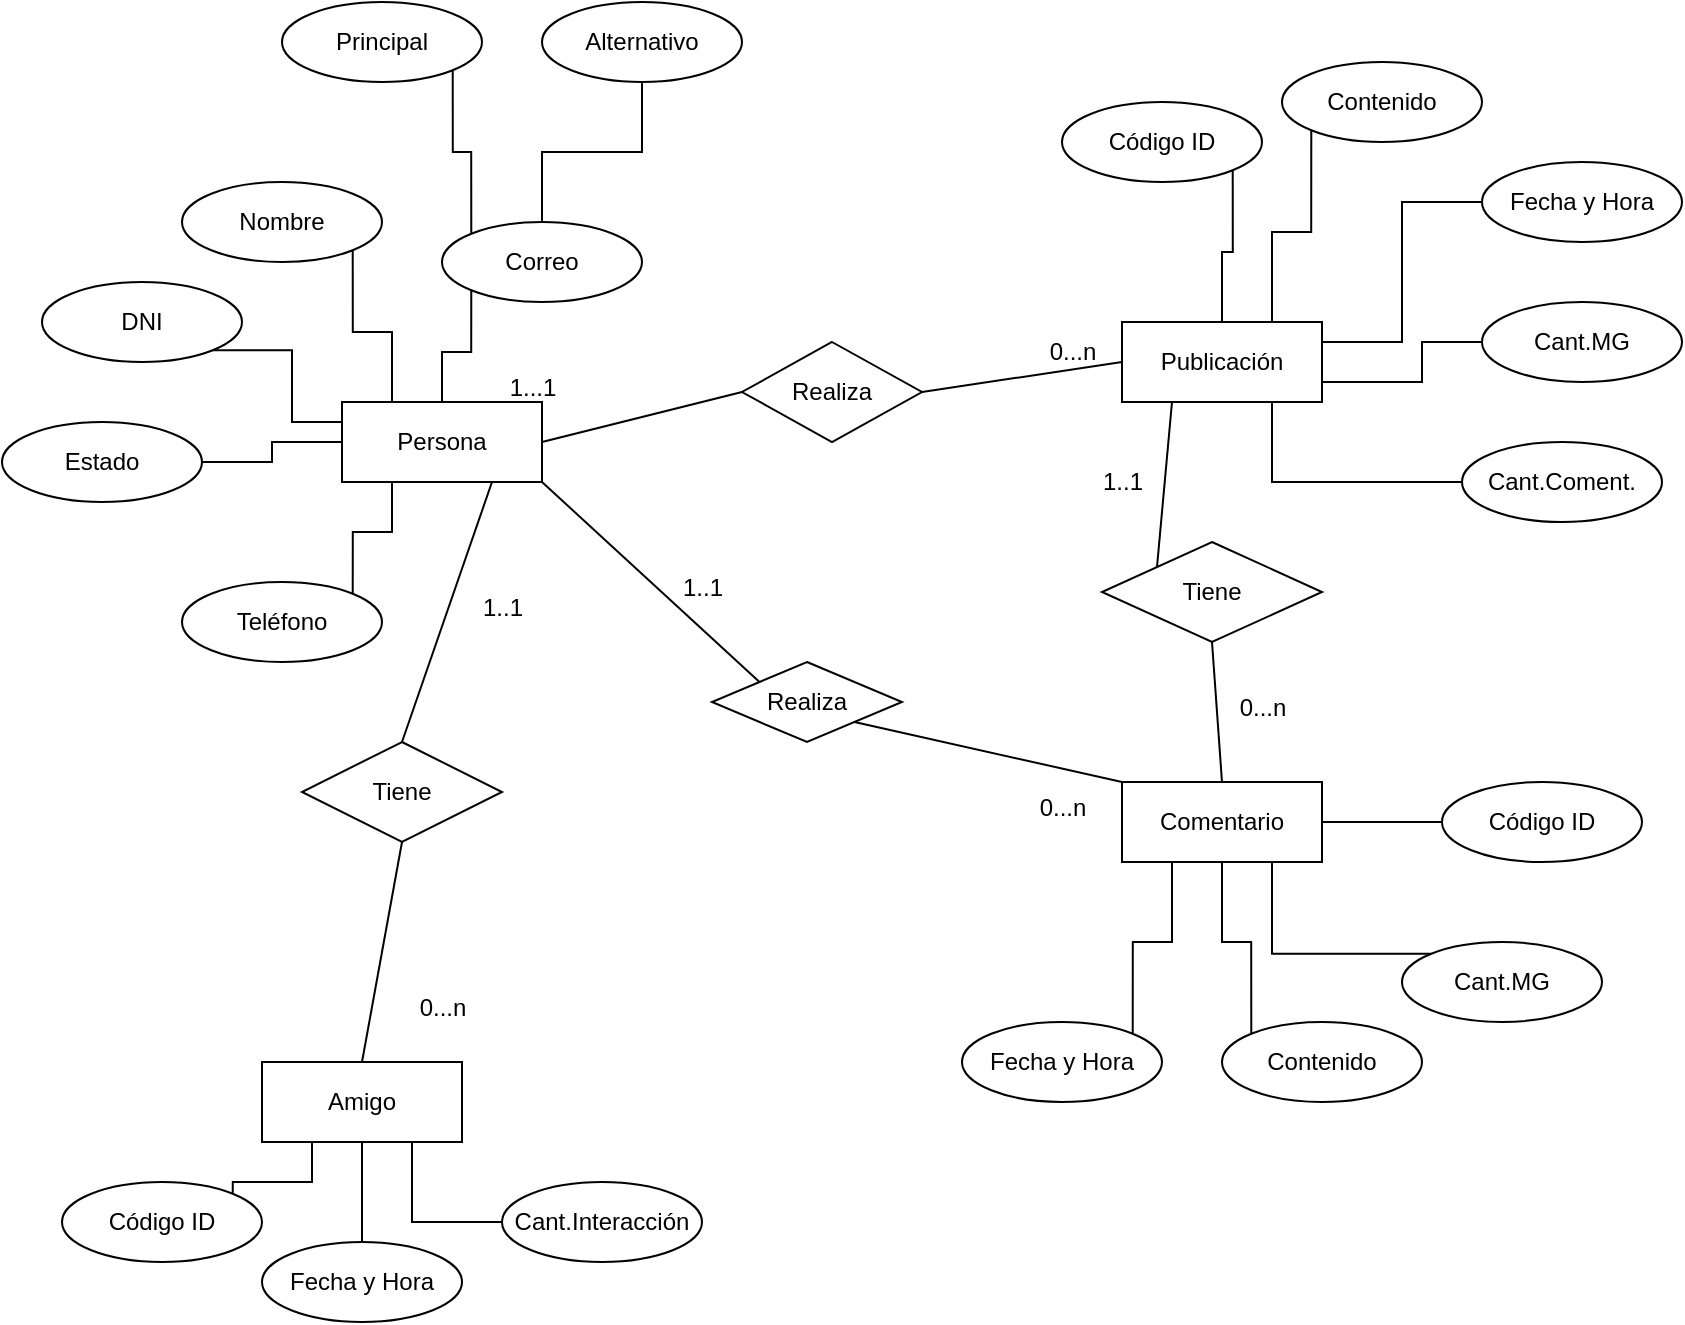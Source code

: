 <mxfile version="24.2.8" type="github">
  <diagram id="R2lEEEUBdFMjLlhIrx00" name="Page-1">
    <mxGraphModel dx="1393" dy="766" grid="1" gridSize="10" guides="1" tooltips="1" connect="1" arrows="1" fold="1" page="1" pageScale="1" pageWidth="850" pageHeight="1100" math="0" shadow="0" extFonts="Permanent Marker^https://fonts.googleapis.com/css?family=Permanent+Marker">
      <root>
        <mxCell id="0" />
        <mxCell id="1" parent="0" />
        <mxCell id="XhaWbLBJsU4I6IuAYwKj-48" style="edgeStyle=none;rounded=0;orthogonalLoop=1;jettySize=auto;html=1;exitX=1;exitY=0.5;exitDx=0;exitDy=0;entryX=0;entryY=0.5;entryDx=0;entryDy=0;endArrow=none;endFill=0;" parent="1" source="XhaWbLBJsU4I6IuAYwKj-1" target="XhaWbLBJsU4I6IuAYwKj-45" edge="1">
          <mxGeometry relative="1" as="geometry" />
        </mxCell>
        <mxCell id="XhaWbLBJsU4I6IuAYwKj-52" style="edgeStyle=none;rounded=0;orthogonalLoop=1;jettySize=auto;html=1;exitX=1;exitY=1;exitDx=0;exitDy=0;entryX=0;entryY=0;entryDx=0;entryDy=0;endArrow=none;endFill=0;" parent="1" source="XhaWbLBJsU4I6IuAYwKj-1" target="XhaWbLBJsU4I6IuAYwKj-46" edge="1">
          <mxGeometry relative="1" as="geometry" />
        </mxCell>
        <mxCell id="XhaWbLBJsU4I6IuAYwKj-1" value="Persona" style="whiteSpace=wrap;html=1;align=center;" parent="1" vertex="1">
          <mxGeometry x="180" y="240" width="100" height="40" as="geometry" />
        </mxCell>
        <mxCell id="XhaWbLBJsU4I6IuAYwKj-2" value="Publicación" style="whiteSpace=wrap;html=1;align=center;" parent="1" vertex="1">
          <mxGeometry x="570" y="200" width="100" height="40" as="geometry" />
        </mxCell>
        <mxCell id="XhaWbLBJsU4I6IuAYwKj-3" value="Amigo" style="whiteSpace=wrap;html=1;align=center;" parent="1" vertex="1">
          <mxGeometry x="140" y="570" width="100" height="40" as="geometry" />
        </mxCell>
        <mxCell id="XhaWbLBJsU4I6IuAYwKj-54" style="edgeStyle=none;rounded=0;orthogonalLoop=1;jettySize=auto;html=1;exitX=0.5;exitY=0;exitDx=0;exitDy=0;entryX=0.5;entryY=1;entryDx=0;entryDy=0;endArrow=none;endFill=0;" parent="1" source="XhaWbLBJsU4I6IuAYwKj-4" target="XhaWbLBJsU4I6IuAYwKj-47" edge="1">
          <mxGeometry relative="1" as="geometry" />
        </mxCell>
        <mxCell id="XhaWbLBJsU4I6IuAYwKj-4" value="Comentario" style="whiteSpace=wrap;html=1;align=center;" parent="1" vertex="1">
          <mxGeometry x="570" y="430" width="100" height="40" as="geometry" />
        </mxCell>
        <mxCell id="XhaWbLBJsU4I6IuAYwKj-34" style="edgeStyle=orthogonalEdgeStyle;rounded=0;orthogonalLoop=1;jettySize=auto;html=1;exitX=1;exitY=1;exitDx=0;exitDy=0;entryX=0;entryY=0.25;entryDx=0;entryDy=0;endArrow=none;endFill=0;" parent="1" source="XhaWbLBJsU4I6IuAYwKj-5" target="XhaWbLBJsU4I6IuAYwKj-1" edge="1">
          <mxGeometry relative="1" as="geometry" />
        </mxCell>
        <mxCell id="XhaWbLBJsU4I6IuAYwKj-5" value="DNI" style="ellipse;whiteSpace=wrap;html=1;align=center;" parent="1" vertex="1">
          <mxGeometry x="30" y="180" width="100" height="40" as="geometry" />
        </mxCell>
        <mxCell id="XhaWbLBJsU4I6IuAYwKj-32" style="edgeStyle=orthogonalEdgeStyle;rounded=0;orthogonalLoop=1;jettySize=auto;html=1;exitX=1;exitY=1;exitDx=0;exitDy=0;entryX=0.25;entryY=0;entryDx=0;entryDy=0;endArrow=none;endFill=0;" parent="1" source="XhaWbLBJsU4I6IuAYwKj-6" target="XhaWbLBJsU4I6IuAYwKj-1" edge="1">
          <mxGeometry relative="1" as="geometry" />
        </mxCell>
        <mxCell id="XhaWbLBJsU4I6IuAYwKj-6" value="Nombre" style="ellipse;whiteSpace=wrap;html=1;align=center;" parent="1" vertex="1">
          <mxGeometry x="100" y="130" width="100" height="40" as="geometry" />
        </mxCell>
        <mxCell id="XhaWbLBJsU4I6IuAYwKj-37" style="edgeStyle=orthogonalEdgeStyle;rounded=0;orthogonalLoop=1;jettySize=auto;html=1;exitX=1;exitY=0;exitDx=0;exitDy=0;entryX=0.25;entryY=1;entryDx=0;entryDy=0;endArrow=none;endFill=0;" parent="1" source="XhaWbLBJsU4I6IuAYwKj-7" target="XhaWbLBJsU4I6IuAYwKj-1" edge="1">
          <mxGeometry relative="1" as="geometry" />
        </mxCell>
        <mxCell id="XhaWbLBJsU4I6IuAYwKj-7" value="Teléfono" style="ellipse;whiteSpace=wrap;html=1;align=center;" parent="1" vertex="1">
          <mxGeometry x="100" y="330" width="100" height="40" as="geometry" />
        </mxCell>
        <mxCell id="XhaWbLBJsU4I6IuAYwKj-30" style="edgeStyle=orthogonalEdgeStyle;rounded=0;orthogonalLoop=1;jettySize=auto;html=1;exitX=0.5;exitY=0;exitDx=0;exitDy=0;entryX=0.5;entryY=1;entryDx=0;entryDy=0;endArrow=none;endFill=0;" parent="1" source="XhaWbLBJsU4I6IuAYwKj-66" target="XhaWbLBJsU4I6IuAYwKj-9" edge="1">
          <mxGeometry relative="1" as="geometry">
            <mxPoint x="305.355" y="155.858" as="sourcePoint" />
          </mxGeometry>
        </mxCell>
        <mxCell id="XhaWbLBJsU4I6IuAYwKj-31" style="edgeStyle=orthogonalEdgeStyle;rounded=0;orthogonalLoop=1;jettySize=auto;html=1;exitX=0;exitY=0;exitDx=0;exitDy=0;entryX=1;entryY=1;entryDx=0;entryDy=0;endArrow=none;endFill=0;" parent="1" source="XhaWbLBJsU4I6IuAYwKj-66" target="XhaWbLBJsU4I6IuAYwKj-10" edge="1">
          <mxGeometry relative="1" as="geometry">
            <mxPoint x="234.645" y="155.858" as="sourcePoint" />
          </mxGeometry>
        </mxCell>
        <mxCell id="XhaWbLBJsU4I6IuAYwKj-33" style="edgeStyle=orthogonalEdgeStyle;rounded=0;orthogonalLoop=1;jettySize=auto;html=1;exitX=0;exitY=1;exitDx=0;exitDy=0;entryX=0.5;entryY=0;entryDx=0;entryDy=0;endArrow=none;endFill=0;" parent="1" source="XhaWbLBJsU4I6IuAYwKj-66" target="XhaWbLBJsU4I6IuAYwKj-1" edge="1">
          <mxGeometry relative="1" as="geometry">
            <mxPoint x="234.645" y="184.142" as="sourcePoint" />
          </mxGeometry>
        </mxCell>
        <mxCell id="XhaWbLBJsU4I6IuAYwKj-9" value="Alternativo" style="ellipse;whiteSpace=wrap;html=1;align=center;" parent="1" vertex="1">
          <mxGeometry x="280" y="40" width="100" height="40" as="geometry" />
        </mxCell>
        <mxCell id="XhaWbLBJsU4I6IuAYwKj-10" value="Principal" style="ellipse;whiteSpace=wrap;html=1;align=center;" parent="1" vertex="1">
          <mxGeometry x="150" y="40" width="100" height="40" as="geometry" />
        </mxCell>
        <mxCell id="XhaWbLBJsU4I6IuAYwKj-35" value="" style="edgeStyle=orthogonalEdgeStyle;rounded=0;orthogonalLoop=1;jettySize=auto;html=1;endArrow=none;endFill=0;" parent="1" source="XhaWbLBJsU4I6IuAYwKj-11" target="XhaWbLBJsU4I6IuAYwKj-1" edge="1">
          <mxGeometry relative="1" as="geometry" />
        </mxCell>
        <mxCell id="XhaWbLBJsU4I6IuAYwKj-11" value="Estado" style="ellipse;whiteSpace=wrap;html=1;align=center;" parent="1" vertex="1">
          <mxGeometry x="10" y="250" width="100" height="40" as="geometry" />
        </mxCell>
        <mxCell id="XhaWbLBJsU4I6IuAYwKj-26" style="edgeStyle=orthogonalEdgeStyle;rounded=0;orthogonalLoop=1;jettySize=auto;html=1;exitX=0;exitY=0.5;exitDx=0;exitDy=0;entryX=1;entryY=0.75;entryDx=0;entryDy=0;endArrow=none;endFill=0;" parent="1" source="XhaWbLBJsU4I6IuAYwKj-12" target="XhaWbLBJsU4I6IuAYwKj-2" edge="1">
          <mxGeometry relative="1" as="geometry">
            <Array as="points">
              <mxPoint x="720" y="210" />
              <mxPoint x="720" y="230" />
            </Array>
          </mxGeometry>
        </mxCell>
        <mxCell id="XhaWbLBJsU4I6IuAYwKj-12" value="Cant.MG" style="ellipse;whiteSpace=wrap;html=1;align=center;" parent="1" vertex="1">
          <mxGeometry x="750" y="190" width="100" height="40" as="geometry" />
        </mxCell>
        <mxCell id="XhaWbLBJsU4I6IuAYwKj-29" style="edgeStyle=orthogonalEdgeStyle;rounded=0;orthogonalLoop=1;jettySize=auto;html=1;exitX=1;exitY=1;exitDx=0;exitDy=0;entryX=0.5;entryY=0;entryDx=0;entryDy=0;endArrow=none;endFill=0;" parent="1" source="XhaWbLBJsU4I6IuAYwKj-13" target="XhaWbLBJsU4I6IuAYwKj-2" edge="1">
          <mxGeometry relative="1" as="geometry" />
        </mxCell>
        <mxCell id="XhaWbLBJsU4I6IuAYwKj-13" value="Código ID" style="ellipse;whiteSpace=wrap;html=1;align=center;" parent="1" vertex="1">
          <mxGeometry x="540" y="90" width="100" height="40" as="geometry" />
        </mxCell>
        <mxCell id="XhaWbLBJsU4I6IuAYwKj-28" style="edgeStyle=orthogonalEdgeStyle;rounded=0;orthogonalLoop=1;jettySize=auto;html=1;exitX=0;exitY=1;exitDx=0;exitDy=0;entryX=0.75;entryY=0;entryDx=0;entryDy=0;endArrow=none;endFill=0;" parent="1" source="XhaWbLBJsU4I6IuAYwKj-14" target="XhaWbLBJsU4I6IuAYwKj-2" edge="1">
          <mxGeometry relative="1" as="geometry" />
        </mxCell>
        <mxCell id="XhaWbLBJsU4I6IuAYwKj-14" value="Contenido" style="ellipse;whiteSpace=wrap;html=1;align=center;" parent="1" vertex="1">
          <mxGeometry x="650" y="70" width="100" height="40" as="geometry" />
        </mxCell>
        <mxCell id="XhaWbLBJsU4I6IuAYwKj-27" style="edgeStyle=orthogonalEdgeStyle;rounded=0;orthogonalLoop=1;jettySize=auto;html=1;exitX=0;exitY=0.5;exitDx=0;exitDy=0;entryX=1;entryY=0.25;entryDx=0;entryDy=0;endArrow=none;endFill=0;" parent="1" source="XhaWbLBJsU4I6IuAYwKj-15" target="XhaWbLBJsU4I6IuAYwKj-2" edge="1">
          <mxGeometry relative="1" as="geometry" />
        </mxCell>
        <mxCell id="XhaWbLBJsU4I6IuAYwKj-15" value="Fecha y Hora" style="ellipse;whiteSpace=wrap;html=1;align=center;" parent="1" vertex="1">
          <mxGeometry x="750" y="120" width="100" height="40" as="geometry" />
        </mxCell>
        <mxCell id="XhaWbLBJsU4I6IuAYwKj-25" style="edgeStyle=orthogonalEdgeStyle;rounded=0;orthogonalLoop=1;jettySize=auto;html=1;exitX=0;exitY=0.5;exitDx=0;exitDy=0;entryX=0.75;entryY=1;entryDx=0;entryDy=0;endArrow=none;endFill=0;" parent="1" source="XhaWbLBJsU4I6IuAYwKj-16" target="XhaWbLBJsU4I6IuAYwKj-2" edge="1">
          <mxGeometry relative="1" as="geometry" />
        </mxCell>
        <mxCell id="XhaWbLBJsU4I6IuAYwKj-16" value="Cant.Coment." style="ellipse;whiteSpace=wrap;html=1;align=center;" parent="1" vertex="1">
          <mxGeometry x="740" y="260" width="100" height="40" as="geometry" />
        </mxCell>
        <mxCell id="XhaWbLBJsU4I6IuAYwKj-21" style="edgeStyle=orthogonalEdgeStyle;rounded=0;orthogonalLoop=1;jettySize=auto;html=1;exitX=1;exitY=0;exitDx=0;exitDy=0;entryX=0.25;entryY=1;entryDx=0;entryDy=0;endArrow=none;endFill=0;" parent="1" source="XhaWbLBJsU4I6IuAYwKj-17" target="XhaWbLBJsU4I6IuAYwKj-4" edge="1">
          <mxGeometry relative="1" as="geometry" />
        </mxCell>
        <mxCell id="XhaWbLBJsU4I6IuAYwKj-17" value="Fecha y Hora" style="ellipse;whiteSpace=wrap;html=1;align=center;" parent="1" vertex="1">
          <mxGeometry x="490" y="550" width="100" height="40" as="geometry" />
        </mxCell>
        <mxCell id="XhaWbLBJsU4I6IuAYwKj-23" style="edgeStyle=orthogonalEdgeStyle;rounded=0;orthogonalLoop=1;jettySize=auto;html=1;exitX=0;exitY=0;exitDx=0;exitDy=0;entryX=0.75;entryY=1;entryDx=0;entryDy=0;endArrow=none;endFill=0;" parent="1" source="XhaWbLBJsU4I6IuAYwKj-18" target="XhaWbLBJsU4I6IuAYwKj-4" edge="1">
          <mxGeometry relative="1" as="geometry" />
        </mxCell>
        <mxCell id="XhaWbLBJsU4I6IuAYwKj-18" value="Cant.MG" style="ellipse;whiteSpace=wrap;html=1;align=center;" parent="1" vertex="1">
          <mxGeometry x="710" y="510" width="100" height="40" as="geometry" />
        </mxCell>
        <mxCell id="XhaWbLBJsU4I6IuAYwKj-24" style="edgeStyle=orthogonalEdgeStyle;rounded=0;orthogonalLoop=1;jettySize=auto;html=1;exitX=0;exitY=0.5;exitDx=0;exitDy=0;entryX=1;entryY=0.5;entryDx=0;entryDy=0;endArrow=none;endFill=0;" parent="1" source="XhaWbLBJsU4I6IuAYwKj-19" target="XhaWbLBJsU4I6IuAYwKj-4" edge="1">
          <mxGeometry relative="1" as="geometry" />
        </mxCell>
        <mxCell id="XhaWbLBJsU4I6IuAYwKj-19" value="Código ID" style="ellipse;whiteSpace=wrap;html=1;align=center;" parent="1" vertex="1">
          <mxGeometry x="730" y="430" width="100" height="40" as="geometry" />
        </mxCell>
        <mxCell id="XhaWbLBJsU4I6IuAYwKj-22" style="edgeStyle=orthogonalEdgeStyle;rounded=0;orthogonalLoop=1;jettySize=auto;html=1;exitX=0;exitY=0;exitDx=0;exitDy=0;entryX=0.5;entryY=1;entryDx=0;entryDy=0;endArrow=none;endFill=0;" parent="1" source="XhaWbLBJsU4I6IuAYwKj-20" target="XhaWbLBJsU4I6IuAYwKj-4" edge="1">
          <mxGeometry relative="1" as="geometry" />
        </mxCell>
        <mxCell id="XhaWbLBJsU4I6IuAYwKj-20" value="Contenido" style="ellipse;whiteSpace=wrap;html=1;align=center;" parent="1" vertex="1">
          <mxGeometry x="620" y="550" width="100" height="40" as="geometry" />
        </mxCell>
        <mxCell id="XhaWbLBJsU4I6IuAYwKj-43" style="edgeStyle=orthogonalEdgeStyle;rounded=0;orthogonalLoop=1;jettySize=auto;html=1;exitX=1;exitY=0;exitDx=0;exitDy=0;entryX=0.25;entryY=1;entryDx=0;entryDy=0;endArrow=none;endFill=0;" parent="1" source="XhaWbLBJsU4I6IuAYwKj-38" target="XhaWbLBJsU4I6IuAYwKj-3" edge="1">
          <mxGeometry relative="1" as="geometry">
            <Array as="points">
              <mxPoint x="125" y="630" />
              <mxPoint x="165" y="630" />
            </Array>
          </mxGeometry>
        </mxCell>
        <mxCell id="XhaWbLBJsU4I6IuAYwKj-38" value="Código ID" style="ellipse;whiteSpace=wrap;html=1;align=center;" parent="1" vertex="1">
          <mxGeometry x="40" y="630" width="100" height="40" as="geometry" />
        </mxCell>
        <mxCell id="XhaWbLBJsU4I6IuAYwKj-42" value="" style="edgeStyle=orthogonalEdgeStyle;rounded=0;orthogonalLoop=1;jettySize=auto;html=1;endArrow=none;endFill=0;" parent="1" source="XhaWbLBJsU4I6IuAYwKj-39" target="XhaWbLBJsU4I6IuAYwKj-3" edge="1">
          <mxGeometry relative="1" as="geometry" />
        </mxCell>
        <mxCell id="XhaWbLBJsU4I6IuAYwKj-39" value="Fecha y Hora" style="ellipse;whiteSpace=wrap;html=1;align=center;" parent="1" vertex="1">
          <mxGeometry x="140" y="660" width="100" height="40" as="geometry" />
        </mxCell>
        <mxCell id="XhaWbLBJsU4I6IuAYwKj-41" style="edgeStyle=orthogonalEdgeStyle;rounded=0;orthogonalLoop=1;jettySize=auto;html=1;exitX=0;exitY=0.5;exitDx=0;exitDy=0;entryX=0.75;entryY=1;entryDx=0;entryDy=0;endArrow=none;endFill=0;" parent="1" source="XhaWbLBJsU4I6IuAYwKj-40" target="XhaWbLBJsU4I6IuAYwKj-3" edge="1">
          <mxGeometry relative="1" as="geometry" />
        </mxCell>
        <mxCell id="XhaWbLBJsU4I6IuAYwKj-40" value="Cant.Interacción" style="ellipse;whiteSpace=wrap;html=1;align=center;" parent="1" vertex="1">
          <mxGeometry x="260" y="630" width="100" height="40" as="geometry" />
        </mxCell>
        <mxCell id="XhaWbLBJsU4I6IuAYwKj-50" style="edgeStyle=none;rounded=0;orthogonalLoop=1;jettySize=auto;html=1;exitX=0.5;exitY=0;exitDx=0;exitDy=0;entryX=0.75;entryY=1;entryDx=0;entryDy=0;endArrow=none;endFill=0;" parent="1" source="XhaWbLBJsU4I6IuAYwKj-44" target="XhaWbLBJsU4I6IuAYwKj-1" edge="1">
          <mxGeometry relative="1" as="geometry" />
        </mxCell>
        <mxCell id="XhaWbLBJsU4I6IuAYwKj-51" style="edgeStyle=none;rounded=0;orthogonalLoop=1;jettySize=auto;html=1;exitX=0.5;exitY=1;exitDx=0;exitDy=0;entryX=0.5;entryY=0;entryDx=0;entryDy=0;endArrow=none;endFill=0;" parent="1" source="XhaWbLBJsU4I6IuAYwKj-44" target="XhaWbLBJsU4I6IuAYwKj-3" edge="1">
          <mxGeometry relative="1" as="geometry" />
        </mxCell>
        <mxCell id="XhaWbLBJsU4I6IuAYwKj-44" value="Tiene" style="shape=rhombus;perimeter=rhombusPerimeter;whiteSpace=wrap;html=1;align=center;" parent="1" vertex="1">
          <mxGeometry x="160" y="410" width="100" height="50" as="geometry" />
        </mxCell>
        <mxCell id="XhaWbLBJsU4I6IuAYwKj-49" style="edgeStyle=none;rounded=0;orthogonalLoop=1;jettySize=auto;html=1;exitX=1;exitY=0.5;exitDx=0;exitDy=0;entryX=0;entryY=0.5;entryDx=0;entryDy=0;endArrow=none;endFill=0;" parent="1" source="XhaWbLBJsU4I6IuAYwKj-45" target="XhaWbLBJsU4I6IuAYwKj-2" edge="1">
          <mxGeometry relative="1" as="geometry" />
        </mxCell>
        <mxCell id="XhaWbLBJsU4I6IuAYwKj-45" value="Realiza" style="shape=rhombus;perimeter=rhombusPerimeter;whiteSpace=wrap;html=1;align=center;" parent="1" vertex="1">
          <mxGeometry x="380" y="210" width="90" height="50" as="geometry" />
        </mxCell>
        <mxCell id="XhaWbLBJsU4I6IuAYwKj-53" style="edgeStyle=none;rounded=0;orthogonalLoop=1;jettySize=auto;html=1;exitX=1;exitY=1;exitDx=0;exitDy=0;entryX=0;entryY=0;entryDx=0;entryDy=0;endArrow=none;endFill=0;" parent="1" source="XhaWbLBJsU4I6IuAYwKj-46" target="XhaWbLBJsU4I6IuAYwKj-4" edge="1">
          <mxGeometry relative="1" as="geometry" />
        </mxCell>
        <mxCell id="XhaWbLBJsU4I6IuAYwKj-46" value="Realiza" style="shape=rhombus;perimeter=rhombusPerimeter;whiteSpace=wrap;html=1;align=center;" parent="1" vertex="1">
          <mxGeometry x="365" y="370" width="95" height="40" as="geometry" />
        </mxCell>
        <mxCell id="XhaWbLBJsU4I6IuAYwKj-55" style="edgeStyle=none;rounded=0;orthogonalLoop=1;jettySize=auto;html=1;exitX=0;exitY=0;exitDx=0;exitDy=0;entryX=0.25;entryY=1;entryDx=0;entryDy=0;endArrow=none;endFill=0;" parent="1" source="XhaWbLBJsU4I6IuAYwKj-47" target="XhaWbLBJsU4I6IuAYwKj-2" edge="1">
          <mxGeometry relative="1" as="geometry" />
        </mxCell>
        <mxCell id="XhaWbLBJsU4I6IuAYwKj-47" value="Tiene" style="shape=rhombus;perimeter=rhombusPerimeter;whiteSpace=wrap;html=1;align=center;" parent="1" vertex="1">
          <mxGeometry x="560" y="310" width="110" height="50" as="geometry" />
        </mxCell>
        <mxCell id="XhaWbLBJsU4I6IuAYwKj-56" value="1..1" style="text;html=1;align=center;verticalAlign=middle;resizable=0;points=[];autosize=1;strokeColor=none;fillColor=none;" parent="1" vertex="1">
          <mxGeometry x="240" y="328" width="40" height="30" as="geometry" />
        </mxCell>
        <mxCell id="XhaWbLBJsU4I6IuAYwKj-57" value="1..1" style="text;html=1;align=center;verticalAlign=middle;resizable=0;points=[];autosize=1;strokeColor=none;fillColor=none;" parent="1" vertex="1">
          <mxGeometry x="340" y="318" width="40" height="30" as="geometry" />
        </mxCell>
        <mxCell id="XhaWbLBJsU4I6IuAYwKj-58" value="0...n" style="text;html=1;align=center;verticalAlign=middle;resizable=0;points=[];autosize=1;strokeColor=none;fillColor=none;" parent="1" vertex="1">
          <mxGeometry x="205" y="528" width="50" height="30" as="geometry" />
        </mxCell>
        <mxCell id="XhaWbLBJsU4I6IuAYwKj-59" value="0...n" style="text;html=1;align=center;verticalAlign=middle;resizable=0;points=[];autosize=1;strokeColor=none;fillColor=none;" parent="1" vertex="1">
          <mxGeometry x="515" y="428" width="50" height="30" as="geometry" />
        </mxCell>
        <mxCell id="XhaWbLBJsU4I6IuAYwKj-60" value="1..1" style="text;html=1;align=center;verticalAlign=middle;resizable=0;points=[];autosize=1;strokeColor=none;fillColor=none;" parent="1" vertex="1">
          <mxGeometry x="550" y="265" width="40" height="30" as="geometry" />
        </mxCell>
        <mxCell id="XhaWbLBJsU4I6IuAYwKj-61" value="0...n" style="text;html=1;align=center;verticalAlign=middle;resizable=0;points=[];autosize=1;strokeColor=none;fillColor=none;" parent="1" vertex="1">
          <mxGeometry x="615" y="378" width="50" height="30" as="geometry" />
        </mxCell>
        <mxCell id="XhaWbLBJsU4I6IuAYwKj-62" value="1...1" style="text;html=1;align=center;verticalAlign=middle;resizable=0;points=[];autosize=1;strokeColor=none;fillColor=none;" parent="1" vertex="1">
          <mxGeometry x="250" y="218" width="50" height="30" as="geometry" />
        </mxCell>
        <mxCell id="XhaWbLBJsU4I6IuAYwKj-63" value="0...n" style="text;html=1;align=center;verticalAlign=middle;resizable=0;points=[];autosize=1;strokeColor=none;fillColor=none;" parent="1" vertex="1">
          <mxGeometry x="520" y="200" width="50" height="30" as="geometry" />
        </mxCell>
        <mxCell id="XhaWbLBJsU4I6IuAYwKj-66" value="Correo" style="ellipse;whiteSpace=wrap;html=1;align=center;" parent="1" vertex="1">
          <mxGeometry x="230" y="150" width="100" height="40" as="geometry" />
        </mxCell>
      </root>
    </mxGraphModel>
  </diagram>
</mxfile>
